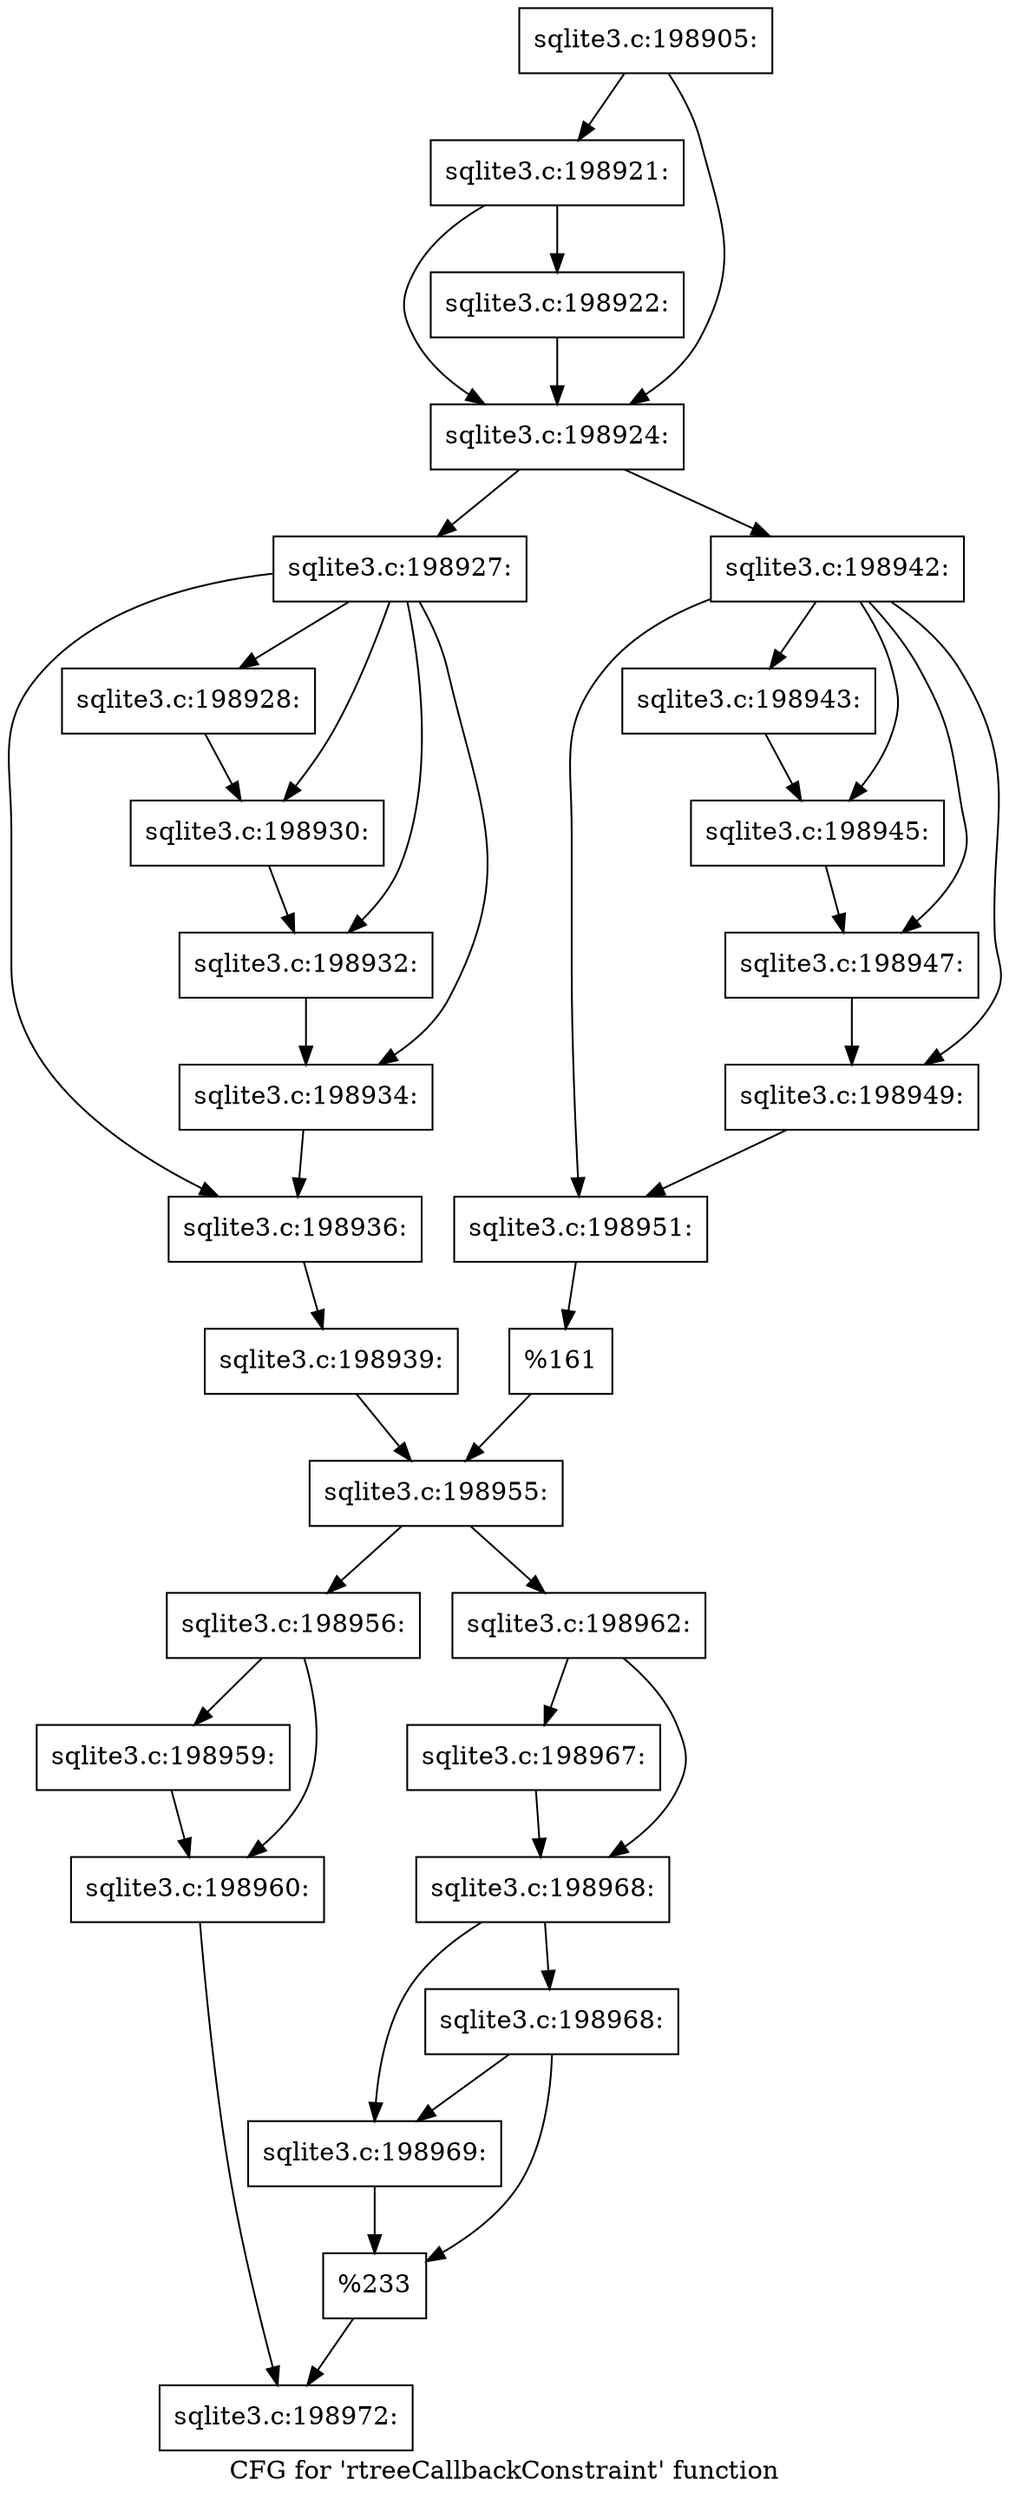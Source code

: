 digraph "CFG for 'rtreeCallbackConstraint' function" {
	label="CFG for 'rtreeCallbackConstraint' function";

	Node0x55c0fb538790 [shape=record,label="{sqlite3.c:198905:}"];
	Node0x55c0fb538790 -> Node0x55c0fb553990;
	Node0x55c0fb538790 -> Node0x55c0fb553940;
	Node0x55c0fb553990 [shape=record,label="{sqlite3.c:198921:}"];
	Node0x55c0fb553990 -> Node0x55c0fb5538f0;
	Node0x55c0fb553990 -> Node0x55c0fb553940;
	Node0x55c0fb5538f0 [shape=record,label="{sqlite3.c:198922:}"];
	Node0x55c0fb5538f0 -> Node0x55c0fb553940;
	Node0x55c0fb553940 [shape=record,label="{sqlite3.c:198924:}"];
	Node0x55c0fb553940 -> Node0x55c0fb5549c0;
	Node0x55c0fb553940 -> Node0x55c0fb554a60;
	Node0x55c0fb5549c0 [shape=record,label="{sqlite3.c:198927:}"];
	Node0x55c0fb5549c0 -> Node0x55c0fb554e80;
	Node0x55c0fb5549c0 -> Node0x55c0fb555260;
	Node0x55c0fb5549c0 -> Node0x55c0fb555fb0;
	Node0x55c0fb5549c0 -> Node0x55c0fb556d70;
	Node0x55c0fb5549c0 -> Node0x55c0fb557b30;
	Node0x55c0fb555260 [shape=record,label="{sqlite3.c:198928:}"];
	Node0x55c0fb555260 -> Node0x55c0fb555fb0;
	Node0x55c0fb555fb0 [shape=record,label="{sqlite3.c:198930:}"];
	Node0x55c0fb555fb0 -> Node0x55c0fb556d70;
	Node0x55c0fb556d70 [shape=record,label="{sqlite3.c:198932:}"];
	Node0x55c0fb556d70 -> Node0x55c0fb557b30;
	Node0x55c0fb557b30 [shape=record,label="{sqlite3.c:198934:}"];
	Node0x55c0fb557b30 -> Node0x55c0fb554e80;
	Node0x55c0fb554e80 [shape=record,label="{sqlite3.c:198936:}"];
	Node0x55c0fb554e80 -> Node0x55c0fb554e00;
	Node0x55c0fb554e00 [shape=record,label="{sqlite3.c:198939:}"];
	Node0x55c0fb554e00 -> Node0x55c0fb554a10;
	Node0x55c0fb554a60 [shape=record,label="{sqlite3.c:198942:}"];
	Node0x55c0fb554a60 -> Node0x55c0fb559890;
	Node0x55c0fb554a60 -> Node0x55c0fb559c70;
	Node0x55c0fb554a60 -> Node0x55c0fb55a9c0;
	Node0x55c0fb554a60 -> Node0x55c0fb55b780;
	Node0x55c0fb554a60 -> Node0x55c0fb55c540;
	Node0x55c0fb559c70 [shape=record,label="{sqlite3.c:198943:}"];
	Node0x55c0fb559c70 -> Node0x55c0fb55a9c0;
	Node0x55c0fb55a9c0 [shape=record,label="{sqlite3.c:198945:}"];
	Node0x55c0fb55a9c0 -> Node0x55c0fb55b780;
	Node0x55c0fb55b780 [shape=record,label="{sqlite3.c:198947:}"];
	Node0x55c0fb55b780 -> Node0x55c0fb55c540;
	Node0x55c0fb55c540 [shape=record,label="{sqlite3.c:198949:}"];
	Node0x55c0fb55c540 -> Node0x55c0fb559890;
	Node0x55c0fb559890 [shape=record,label="{sqlite3.c:198951:}"];
	Node0x55c0fb559890 -> Node0x55c0fb5597a0;
	Node0x55c0fb5597a0 [shape=record,label="{%161}"];
	Node0x55c0fb5597a0 -> Node0x55c0fb554a10;
	Node0x55c0fb554a10 [shape=record,label="{sqlite3.c:198955:}"];
	Node0x55c0fb554a10 -> Node0x55c0fb55e1e0;
	Node0x55c0fb554a10 -> Node0x55c0fb55e280;
	Node0x55c0fb55e1e0 [shape=record,label="{sqlite3.c:198956:}"];
	Node0x55c0fb55e1e0 -> Node0x55c0fb55f2f0;
	Node0x55c0fb55e1e0 -> Node0x55c0fb55f340;
	Node0x55c0fb55f2f0 [shape=record,label="{sqlite3.c:198959:}"];
	Node0x55c0fb55f2f0 -> Node0x55c0fb55f340;
	Node0x55c0fb55f340 [shape=record,label="{sqlite3.c:198960:}"];
	Node0x55c0fb55f340 -> Node0x55c0fb55e230;
	Node0x55c0fb55e280 [shape=record,label="{sqlite3.c:198962:}"];
	Node0x55c0fb55e280 -> Node0x55c0fb561740;
	Node0x55c0fb55e280 -> Node0x55c0fb561790;
	Node0x55c0fb561740 [shape=record,label="{sqlite3.c:198967:}"];
	Node0x55c0fb561740 -> Node0x55c0fb561790;
	Node0x55c0fb561790 [shape=record,label="{sqlite3.c:198968:}"];
	Node0x55c0fb561790 -> Node0x55c0fb562160;
	Node0x55c0fb561790 -> Node0x55c0fb562200;
	Node0x55c0fb562200 [shape=record,label="{sqlite3.c:198968:}"];
	Node0x55c0fb562200 -> Node0x55c0fb562160;
	Node0x55c0fb562200 -> Node0x55c0fb5621b0;
	Node0x55c0fb562160 [shape=record,label="{sqlite3.c:198969:}"];
	Node0x55c0fb562160 -> Node0x55c0fb5621b0;
	Node0x55c0fb5621b0 [shape=record,label="{%233}"];
	Node0x55c0fb5621b0 -> Node0x55c0fb55e230;
	Node0x55c0fb55e230 [shape=record,label="{sqlite3.c:198972:}"];
}
